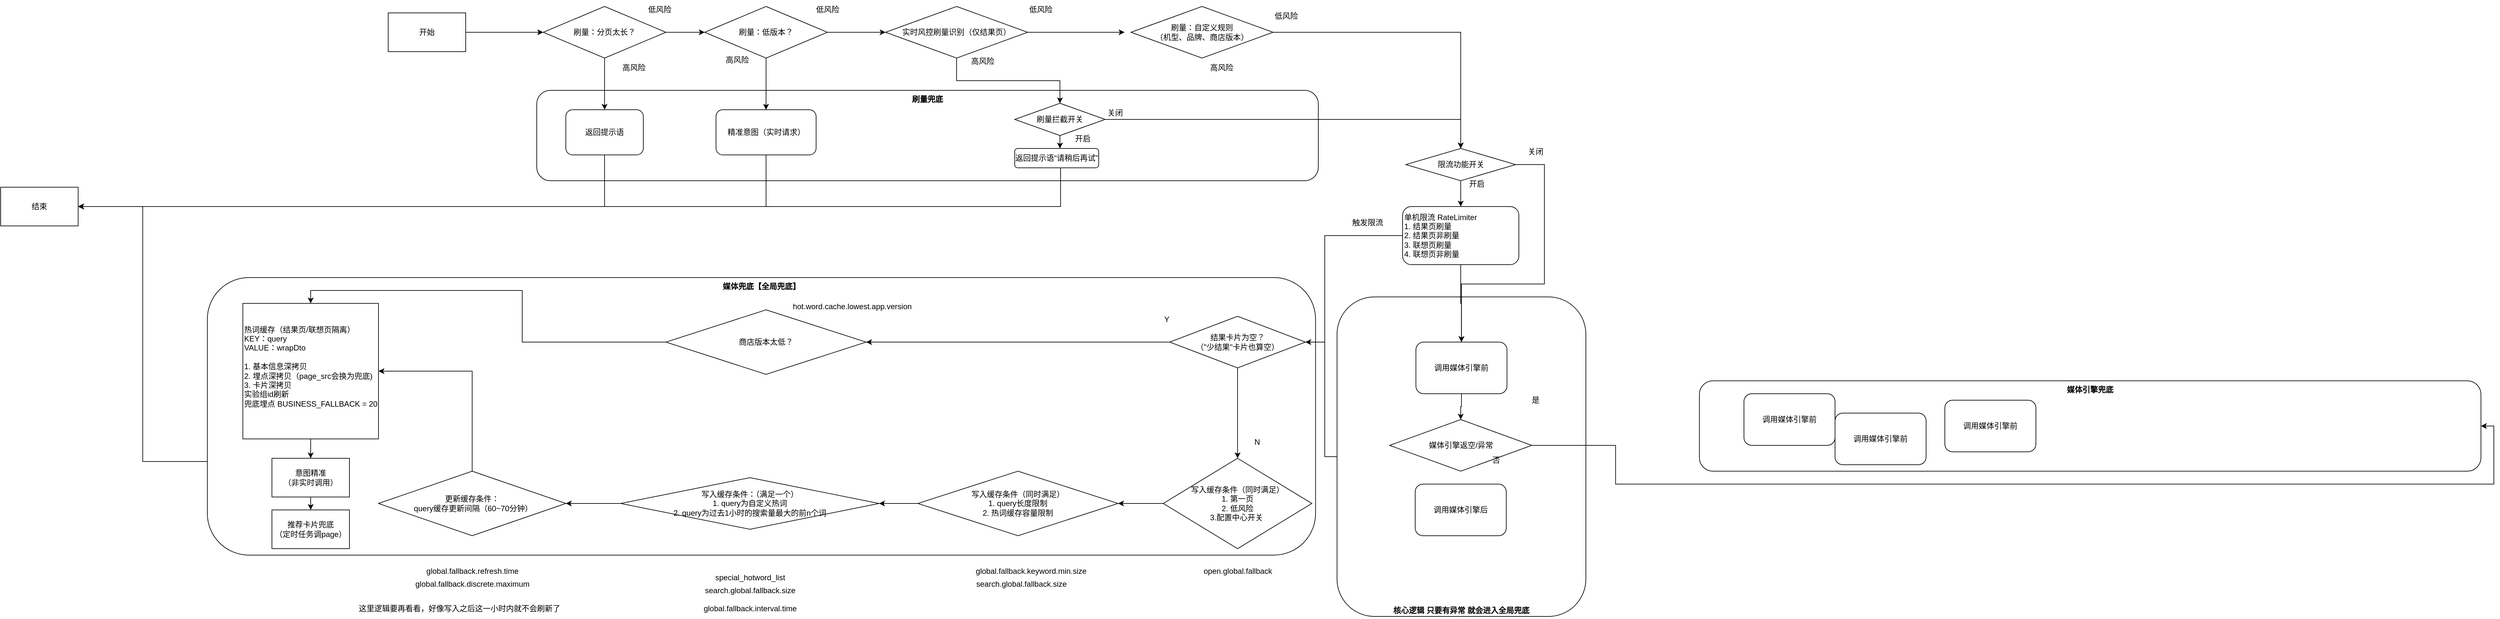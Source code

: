 <mxfile version="25.0.3">
  <diagram name="第 1 页" id="1Aa76YPSy4CPtxVOISLz">
    <mxGraphModel dx="2344" dy="1964" grid="1" gridSize="10" guides="1" tooltips="1" connect="1" arrows="1" fold="1" page="1" pageScale="1" pageWidth="827" pageHeight="1169" math="0" shadow="0">
      <root>
        <mxCell id="0" />
        <mxCell id="1" parent="0" />
        <mxCell id="K1Wzr4Rf5TzKCfg1iNbo-114" style="edgeStyle=orthogonalEdgeStyle;rounded=0;orthogonalLoop=1;jettySize=auto;html=1;entryX=1;entryY=0.5;entryDx=0;entryDy=0;" edge="1" parent="1" source="K1Wzr4Rf5TzKCfg1iNbo-113" target="K1Wzr4Rf5TzKCfg1iNbo-64">
          <mxGeometry relative="1" as="geometry">
            <Array as="points">
              <mxPoint x="1250" y="688" />
              <mxPoint x="1250" y="510" />
            </Array>
          </mxGeometry>
        </mxCell>
        <mxCell id="K1Wzr4Rf5TzKCfg1iNbo-113" value="&lt;b&gt;核心逻辑 只要有异常 就会进入全局兜底&lt;/b&gt;" style="rounded=1;whiteSpace=wrap;html=1;verticalAlign=bottom;" vertex="1" parent="1">
          <mxGeometry x="1269" y="440" width="385.25" height="495" as="geometry" />
        </mxCell>
        <mxCell id="kvgdyRZ8XNl1OnzRA7-r-6" value="&lt;b&gt;刷量兜底&lt;/b&gt;&lt;div&gt;&lt;br&gt;&lt;/div&gt;" style="rounded=1;whiteSpace=wrap;html=1;verticalAlign=top;" parent="1" vertex="1">
          <mxGeometry x="30" y="120" width="1210" height="140" as="geometry" />
        </mxCell>
        <mxCell id="kvgdyRZ8XNl1OnzRA7-r-18" value="" style="edgeStyle=orthogonalEdgeStyle;rounded=0;orthogonalLoop=1;jettySize=auto;html=1;" parent="1" source="kvgdyRZ8XNl1OnzRA7-r-12" edge="1">
          <mxGeometry relative="1" as="geometry">
            <mxPoint x="40" y="30" as="targetPoint" />
          </mxGeometry>
        </mxCell>
        <mxCell id="kvgdyRZ8XNl1OnzRA7-r-12" value="开始" style="rounded=0;whiteSpace=wrap;html=1;" parent="1" vertex="1">
          <mxGeometry x="-200" width="120" height="60" as="geometry" />
        </mxCell>
        <mxCell id="kvgdyRZ8XNl1OnzRA7-r-33" style="edgeStyle=orthogonalEdgeStyle;rounded=0;orthogonalLoop=1;jettySize=auto;html=1;entryX=0;entryY=0.5;entryDx=0;entryDy=0;" parent="1" source="kvgdyRZ8XNl1OnzRA7-r-25" target="kvgdyRZ8XNl1OnzRA7-r-31" edge="1">
          <mxGeometry relative="1" as="geometry" />
        </mxCell>
        <mxCell id="kvgdyRZ8XNl1OnzRA7-r-49" style="edgeStyle=orthogonalEdgeStyle;rounded=0;orthogonalLoop=1;jettySize=auto;html=1;entryX=0.5;entryY=0;entryDx=0;entryDy=0;" parent="1" source="kvgdyRZ8XNl1OnzRA7-r-25" target="kvgdyRZ8XNl1OnzRA7-r-45" edge="1">
          <mxGeometry relative="1" as="geometry" />
        </mxCell>
        <mxCell id="kvgdyRZ8XNl1OnzRA7-r-25" value="刷量：低版本？" style="rhombus;whiteSpace=wrap;html=1;" parent="1" vertex="1">
          <mxGeometry x="290" y="-10" width="190" height="80" as="geometry" />
        </mxCell>
        <mxCell id="kvgdyRZ8XNl1OnzRA7-r-28" value="高风险" style="text;html=1;align=center;verticalAlign=middle;resizable=0;points=[];autosize=1;strokeColor=none;fillColor=none;" parent="1" vertex="1">
          <mxGeometry x="310" y="58" width="60" height="30" as="geometry" />
        </mxCell>
        <mxCell id="kvgdyRZ8XNl1OnzRA7-r-39" style="edgeStyle=orthogonalEdgeStyle;rounded=0;orthogonalLoop=1;jettySize=auto;html=1;" parent="1" source="kvgdyRZ8XNl1OnzRA7-r-31" edge="1">
          <mxGeometry relative="1" as="geometry">
            <mxPoint x="940" y="30.0" as="targetPoint" />
          </mxGeometry>
        </mxCell>
        <mxCell id="K1Wzr4Rf5TzKCfg1iNbo-34" style="edgeStyle=orthogonalEdgeStyle;rounded=0;orthogonalLoop=1;jettySize=auto;html=1;entryX=0.5;entryY=0;entryDx=0;entryDy=0;" edge="1" parent="1" source="kvgdyRZ8XNl1OnzRA7-r-31" target="K1Wzr4Rf5TzKCfg1iNbo-33">
          <mxGeometry relative="1" as="geometry" />
        </mxCell>
        <mxCell id="kvgdyRZ8XNl1OnzRA7-r-31" value="实时风控刷量识别（仅结果页）" style="rhombus;whiteSpace=wrap;html=1;" parent="1" vertex="1">
          <mxGeometry x="570" y="-10" width="220" height="80" as="geometry" />
        </mxCell>
        <mxCell id="kvgdyRZ8XNl1OnzRA7-r-37" value="低风险" style="text;html=1;align=center;verticalAlign=middle;resizable=0;points=[];autosize=1;strokeColor=none;fillColor=none;" parent="1" vertex="1">
          <mxGeometry x="450" y="-20" width="60" height="30" as="geometry" />
        </mxCell>
        <mxCell id="kvgdyRZ8XNl1OnzRA7-r-38" value="高风险" style="text;html=1;align=center;verticalAlign=middle;resizable=0;points=[];autosize=1;strokeColor=none;fillColor=none;" parent="1" vertex="1">
          <mxGeometry x="1060" y="70" width="60" height="30" as="geometry" />
        </mxCell>
        <mxCell id="kvgdyRZ8XNl1OnzRA7-r-41" value="低风险" style="text;html=1;align=center;verticalAlign=middle;resizable=0;points=[];autosize=1;strokeColor=none;fillColor=none;" parent="1" vertex="1">
          <mxGeometry x="780" y="-20" width="60" height="30" as="geometry" />
        </mxCell>
        <mxCell id="K1Wzr4Rf5TzKCfg1iNbo-11" style="edgeStyle=orthogonalEdgeStyle;rounded=0;orthogonalLoop=1;jettySize=auto;html=1;entryX=1;entryY=0.5;entryDx=0;entryDy=0;" edge="1" parent="1" source="kvgdyRZ8XNl1OnzRA7-r-45" target="kvgdyRZ8XNl1OnzRA7-r-51">
          <mxGeometry relative="1" as="geometry">
            <Array as="points">
              <mxPoint x="385" y="300" />
            </Array>
          </mxGeometry>
        </mxCell>
        <mxCell id="kvgdyRZ8XNl1OnzRA7-r-45" value="精准意图（实时请求）" style="rounded=1;whiteSpace=wrap;html=1;" parent="1" vertex="1">
          <mxGeometry x="307.5" y="150" width="155" height="70" as="geometry" />
        </mxCell>
        <mxCell id="K1Wzr4Rf5TzKCfg1iNbo-32" style="edgeStyle=orthogonalEdgeStyle;rounded=0;orthogonalLoop=1;jettySize=auto;html=1;entryX=1;entryY=0.5;entryDx=0;entryDy=0;" edge="1" parent="1" source="kvgdyRZ8XNl1OnzRA7-r-46" target="kvgdyRZ8XNl1OnzRA7-r-51">
          <mxGeometry relative="1" as="geometry">
            <Array as="points">
              <mxPoint x="841" y="300" />
            </Array>
          </mxGeometry>
        </mxCell>
        <mxCell id="kvgdyRZ8XNl1OnzRA7-r-46" value="返回提示语“请稍后再试”" style="rounded=1;whiteSpace=wrap;html=1;" parent="1" vertex="1">
          <mxGeometry x="770" y="210" width="130" height="30" as="geometry" />
        </mxCell>
        <mxCell id="kvgdyRZ8XNl1OnzRA7-r-51" value="结束" style="rounded=0;whiteSpace=wrap;html=1;" parent="1" vertex="1">
          <mxGeometry x="-800" y="270" width="120" height="60" as="geometry" />
        </mxCell>
        <mxCell id="K1Wzr4Rf5TzKCfg1iNbo-1" value="刷量：自定义规则&lt;br&gt;（机型、品牌、商店版本）" style="rhombus;whiteSpace=wrap;html=1;" vertex="1" parent="1">
          <mxGeometry x="950" y="-10" width="220" height="80" as="geometry" />
        </mxCell>
        <mxCell id="K1Wzr4Rf5TzKCfg1iNbo-4" style="edgeStyle=orthogonalEdgeStyle;rounded=0;orthogonalLoop=1;jettySize=auto;html=1;entryX=0;entryY=0.5;entryDx=0;entryDy=0;" edge="1" parent="1" source="K1Wzr4Rf5TzKCfg1iNbo-3" target="kvgdyRZ8XNl1OnzRA7-r-25">
          <mxGeometry relative="1" as="geometry" />
        </mxCell>
        <mxCell id="K1Wzr4Rf5TzKCfg1iNbo-16" style="edgeStyle=orthogonalEdgeStyle;rounded=0;orthogonalLoop=1;jettySize=auto;html=1;entryX=0.5;entryY=0;entryDx=0;entryDy=0;" edge="1" parent="1" source="K1Wzr4Rf5TzKCfg1iNbo-3" target="K1Wzr4Rf5TzKCfg1iNbo-6">
          <mxGeometry relative="1" as="geometry" />
        </mxCell>
        <mxCell id="K1Wzr4Rf5TzKCfg1iNbo-3" value="刷量：分页太长？" style="rhombus;whiteSpace=wrap;html=1;" vertex="1" parent="1">
          <mxGeometry x="40" y="-10" width="190" height="80" as="geometry" />
        </mxCell>
        <mxCell id="K1Wzr4Rf5TzKCfg1iNbo-10" style="edgeStyle=orthogonalEdgeStyle;rounded=0;orthogonalLoop=1;jettySize=auto;html=1;entryX=1;entryY=0.5;entryDx=0;entryDy=0;" edge="1" parent="1" source="K1Wzr4Rf5TzKCfg1iNbo-6" target="kvgdyRZ8XNl1OnzRA7-r-51">
          <mxGeometry relative="1" as="geometry">
            <Array as="points">
              <mxPoint x="135" y="300" />
            </Array>
          </mxGeometry>
        </mxCell>
        <mxCell id="K1Wzr4Rf5TzKCfg1iNbo-6" value="返回提示语" style="rounded=1;whiteSpace=wrap;html=1;" vertex="1" parent="1">
          <mxGeometry x="75" y="150" width="120" height="70" as="geometry" />
        </mxCell>
        <mxCell id="K1Wzr4Rf5TzKCfg1iNbo-9" value="低风险" style="text;html=1;align=center;verticalAlign=middle;resizable=0;points=[];autosize=1;strokeColor=none;fillColor=none;" vertex="1" parent="1">
          <mxGeometry x="1160" y="-10" width="60" height="30" as="geometry" />
        </mxCell>
        <mxCell id="K1Wzr4Rf5TzKCfg1iNbo-14" value="低风险" style="text;html=1;align=center;verticalAlign=middle;resizable=0;points=[];autosize=1;strokeColor=none;fillColor=none;" vertex="1" parent="1">
          <mxGeometry x="190" y="-20" width="60" height="30" as="geometry" />
        </mxCell>
        <mxCell id="K1Wzr4Rf5TzKCfg1iNbo-17" value="高风险" style="text;html=1;align=center;verticalAlign=middle;resizable=0;points=[];autosize=1;strokeColor=none;fillColor=none;" vertex="1" parent="1">
          <mxGeometry x="150" y="70" width="60" height="30" as="geometry" />
        </mxCell>
        <mxCell id="K1Wzr4Rf5TzKCfg1iNbo-18" value="高风险" style="text;html=1;align=center;verticalAlign=middle;resizable=0;points=[];autosize=1;strokeColor=none;fillColor=none;" vertex="1" parent="1">
          <mxGeometry x="690" y="60" width="60" height="30" as="geometry" />
        </mxCell>
        <mxCell id="K1Wzr4Rf5TzKCfg1iNbo-59" style="edgeStyle=orthogonalEdgeStyle;rounded=0;orthogonalLoop=1;jettySize=auto;html=1;entryX=0.5;entryY=0;entryDx=0;entryDy=0;" edge="1" parent="1" source="K1Wzr4Rf5TzKCfg1iNbo-20" target="K1Wzr4Rf5TzKCfg1iNbo-21">
          <mxGeometry relative="1" as="geometry" />
        </mxCell>
        <mxCell id="K1Wzr4Rf5TzKCfg1iNbo-20" value="调用媒体引擎前" style="rounded=1;whiteSpace=wrap;html=1;" vertex="1" parent="1">
          <mxGeometry x="1391.12" y="510" width="141" height="80" as="geometry" />
        </mxCell>
        <mxCell id="K1Wzr4Rf5TzKCfg1iNbo-26" style="edgeStyle=orthogonalEdgeStyle;rounded=0;orthogonalLoop=1;jettySize=auto;html=1;entryX=1;entryY=0.5;entryDx=0;entryDy=0;" edge="1" parent="1" source="K1Wzr4Rf5TzKCfg1iNbo-21" target="K1Wzr4Rf5TzKCfg1iNbo-23">
          <mxGeometry relative="1" as="geometry" />
        </mxCell>
        <mxCell id="K1Wzr4Rf5TzKCfg1iNbo-21" value="媒体引擎返空/异常" style="rhombus;whiteSpace=wrap;html=1;" vertex="1" parent="1">
          <mxGeometry x="1350.5" y="630" width="220" height="80" as="geometry" />
        </mxCell>
        <mxCell id="K1Wzr4Rf5TzKCfg1iNbo-23" value="&lt;b&gt;媒体引擎兜底&lt;/b&gt;" style="rounded=1;whiteSpace=wrap;html=1;verticalAlign=top;" vertex="1" parent="1">
          <mxGeometry x="1830" y="570" width="1210" height="140" as="geometry" />
        </mxCell>
        <mxCell id="K1Wzr4Rf5TzKCfg1iNbo-40" style="edgeStyle=orthogonalEdgeStyle;rounded=0;orthogonalLoop=1;jettySize=auto;html=1;entryX=1;entryY=0.5;entryDx=0;entryDy=0;" edge="1" parent="1" source="K1Wzr4Rf5TzKCfg1iNbo-24" target="kvgdyRZ8XNl1OnzRA7-r-51">
          <mxGeometry relative="1" as="geometry">
            <Array as="points">
              <mxPoint x="-580" y="695" />
              <mxPoint x="-580" y="300" />
            </Array>
          </mxGeometry>
        </mxCell>
        <mxCell id="K1Wzr4Rf5TzKCfg1iNbo-24" value="&lt;b&gt;媒体兜底【全局兜底】&lt;/b&gt;" style="rounded=1;whiteSpace=wrap;html=1;verticalAlign=top;" vertex="1" parent="1">
          <mxGeometry x="-480" y="410" width="1715.75" height="430" as="geometry" />
        </mxCell>
        <mxCell id="K1Wzr4Rf5TzKCfg1iNbo-27" value="是" style="text;html=1;align=center;verticalAlign=middle;resizable=0;points=[];autosize=1;strokeColor=none;fillColor=none;" vertex="1" parent="1">
          <mxGeometry x="1555.5" y="585" width="40" height="30" as="geometry" />
        </mxCell>
        <mxCell id="K1Wzr4Rf5TzKCfg1iNbo-29" value="调用媒体引擎后" style="rounded=1;whiteSpace=wrap;html=1;" vertex="1" parent="1">
          <mxGeometry x="1390" y="730" width="141" height="80" as="geometry" />
        </mxCell>
        <mxCell id="K1Wzr4Rf5TzKCfg1iNbo-36" style="edgeStyle=orthogonalEdgeStyle;rounded=0;orthogonalLoop=1;jettySize=auto;html=1;entryX=0.5;entryY=0;entryDx=0;entryDy=0;" edge="1" parent="1" source="K1Wzr4Rf5TzKCfg1iNbo-50" target="K1Wzr4Rf5TzKCfg1iNbo-37">
          <mxGeometry relative="1" as="geometry">
            <mxPoint x="1380" y="70" as="targetPoint" />
            <Array as="points">
              <mxPoint x="1461" y="165" />
            </Array>
          </mxGeometry>
        </mxCell>
        <mxCell id="K1Wzr4Rf5TzKCfg1iNbo-33" value="刷量拦截开关" style="rhombus;whiteSpace=wrap;html=1;" vertex="1" parent="1">
          <mxGeometry x="770" y="140" width="140" height="50" as="geometry" />
        </mxCell>
        <mxCell id="K1Wzr4Rf5TzKCfg1iNbo-35" style="edgeStyle=orthogonalEdgeStyle;rounded=0;orthogonalLoop=1;jettySize=auto;html=1;entryX=0.536;entryY=0.013;entryDx=0;entryDy=0;entryPerimeter=0;" edge="1" parent="1" source="K1Wzr4Rf5TzKCfg1iNbo-33" target="kvgdyRZ8XNl1OnzRA7-r-46">
          <mxGeometry relative="1" as="geometry" />
        </mxCell>
        <mxCell id="K1Wzr4Rf5TzKCfg1iNbo-39" style="edgeStyle=orthogonalEdgeStyle;rounded=0;orthogonalLoop=1;jettySize=auto;html=1;entryX=0.5;entryY=0;entryDx=0;entryDy=0;" edge="1" parent="1" source="K1Wzr4Rf5TzKCfg1iNbo-37" target="K1Wzr4Rf5TzKCfg1iNbo-20">
          <mxGeometry relative="1" as="geometry" />
        </mxCell>
        <mxCell id="K1Wzr4Rf5TzKCfg1iNbo-61" style="edgeStyle=orthogonalEdgeStyle;rounded=0;orthogonalLoop=1;jettySize=auto;html=1;entryX=1;entryY=0.5;entryDx=0;entryDy=0;" edge="1" parent="1" source="K1Wzr4Rf5TzKCfg1iNbo-37" target="K1Wzr4Rf5TzKCfg1iNbo-64">
          <mxGeometry relative="1" as="geometry">
            <Array as="points">
              <mxPoint x="1250" y="345" />
              <mxPoint x="1250" y="510" />
            </Array>
          </mxGeometry>
        </mxCell>
        <mxCell id="K1Wzr4Rf5TzKCfg1iNbo-37" value="单机限流 RateLimiter&lt;br&gt;1. 结果页刷量&lt;br&gt;2. 结果页非刷量&lt;br&gt;3. 联想页刷量&lt;br&gt;4. 联想页非刷量" style="rounded=1;whiteSpace=wrap;html=1;align=left;" vertex="1" parent="1">
          <mxGeometry x="1370.5" y="300" width="180" height="90" as="geometry" />
        </mxCell>
        <mxCell id="K1Wzr4Rf5TzKCfg1iNbo-43" value="否" style="text;html=1;align=center;verticalAlign=middle;resizable=0;points=[];autosize=1;strokeColor=none;fillColor=none;" vertex="1" parent="1">
          <mxGeometry x="1494.75" y="678" width="40" height="30" as="geometry" />
        </mxCell>
        <mxCell id="K1Wzr4Rf5TzKCfg1iNbo-44" value="关闭" style="text;html=1;align=center;verticalAlign=middle;resizable=0;points=[];autosize=1;strokeColor=none;fillColor=none;" vertex="1" parent="1">
          <mxGeometry x="900" y="140" width="50" height="30" as="geometry" />
        </mxCell>
        <mxCell id="K1Wzr4Rf5TzKCfg1iNbo-45" value="开启" style="text;html=1;align=center;verticalAlign=middle;resizable=0;points=[];autosize=1;strokeColor=none;fillColor=none;" vertex="1" parent="1">
          <mxGeometry x="850" y="180" width="50" height="30" as="geometry" />
        </mxCell>
        <mxCell id="K1Wzr4Rf5TzKCfg1iNbo-46" value="调用媒体引擎前" style="rounded=1;whiteSpace=wrap;html=1;" vertex="1" parent="1">
          <mxGeometry x="2210" y="600" width="141" height="80" as="geometry" />
        </mxCell>
        <mxCell id="K1Wzr4Rf5TzKCfg1iNbo-47" value="调用媒体引擎前" style="rounded=1;whiteSpace=wrap;html=1;" vertex="1" parent="1">
          <mxGeometry x="1899" y="590" width="141" height="80" as="geometry" />
        </mxCell>
        <mxCell id="K1Wzr4Rf5TzKCfg1iNbo-48" value="调用媒体引擎前" style="rounded=1;whiteSpace=wrap;html=1;" vertex="1" parent="1">
          <mxGeometry x="2040" y="620" width="141" height="80" as="geometry" />
        </mxCell>
        <mxCell id="K1Wzr4Rf5TzKCfg1iNbo-51" value="" style="edgeStyle=orthogonalEdgeStyle;rounded=0;orthogonalLoop=1;jettySize=auto;html=1;" edge="1" parent="1" source="K1Wzr4Rf5TzKCfg1iNbo-1" target="K1Wzr4Rf5TzKCfg1iNbo-50">
          <mxGeometry relative="1" as="geometry">
            <mxPoint x="1460" y="240" as="targetPoint" />
            <mxPoint x="1170" y="30" as="sourcePoint" />
          </mxGeometry>
        </mxCell>
        <mxCell id="K1Wzr4Rf5TzKCfg1iNbo-52" value="" style="edgeStyle=orthogonalEdgeStyle;rounded=0;orthogonalLoop=1;jettySize=auto;html=1;entryX=0.5;entryY=0;entryDx=0;entryDy=0;" edge="1" parent="1" source="K1Wzr4Rf5TzKCfg1iNbo-33" target="K1Wzr4Rf5TzKCfg1iNbo-50">
          <mxGeometry relative="1" as="geometry">
            <mxPoint x="1461" y="300" as="targetPoint" />
            <mxPoint x="910" y="165" as="sourcePoint" />
            <Array as="points" />
          </mxGeometry>
        </mxCell>
        <mxCell id="K1Wzr4Rf5TzKCfg1iNbo-58" style="edgeStyle=orthogonalEdgeStyle;rounded=0;orthogonalLoop=1;jettySize=auto;html=1;entryX=0.5;entryY=0;entryDx=0;entryDy=0;" edge="1" parent="1" source="K1Wzr4Rf5TzKCfg1iNbo-50" target="K1Wzr4Rf5TzKCfg1iNbo-20">
          <mxGeometry relative="1" as="geometry">
            <Array as="points">
              <mxPoint x="1590" y="235" />
              <mxPoint x="1590" y="420" />
            </Array>
          </mxGeometry>
        </mxCell>
        <mxCell id="K1Wzr4Rf5TzKCfg1iNbo-50" value="限流功能开关" style="rhombus;whiteSpace=wrap;html=1;" vertex="1" parent="1">
          <mxGeometry x="1375.5" y="210" width="170" height="50" as="geometry" />
        </mxCell>
        <mxCell id="K1Wzr4Rf5TzKCfg1iNbo-54" value="关闭" style="text;html=1;align=center;verticalAlign=middle;resizable=0;points=[];autosize=1;strokeColor=none;fillColor=none;" vertex="1" parent="1">
          <mxGeometry x="1550.5" y="200" width="50" height="30" as="geometry" />
        </mxCell>
        <mxCell id="K1Wzr4Rf5TzKCfg1iNbo-57" value="开启" style="text;html=1;align=center;verticalAlign=middle;resizable=0;points=[];autosize=1;strokeColor=none;fillColor=none;" vertex="1" parent="1">
          <mxGeometry x="1460" y="250" width="50" height="30" as="geometry" />
        </mxCell>
        <mxCell id="K1Wzr4Rf5TzKCfg1iNbo-109" style="edgeStyle=orthogonalEdgeStyle;rounded=0;orthogonalLoop=1;jettySize=auto;html=1;entryX=0.5;entryY=0;entryDx=0;entryDy=0;" edge="1" parent="1" source="K1Wzr4Rf5TzKCfg1iNbo-64" target="K1Wzr4Rf5TzKCfg1iNbo-72">
          <mxGeometry relative="1" as="geometry" />
        </mxCell>
        <mxCell id="K1Wzr4Rf5TzKCfg1iNbo-110" style="edgeStyle=orthogonalEdgeStyle;rounded=0;orthogonalLoop=1;jettySize=auto;html=1;entryX=1;entryY=0.5;entryDx=0;entryDy=0;" edge="1" parent="1" source="K1Wzr4Rf5TzKCfg1iNbo-64" target="K1Wzr4Rf5TzKCfg1iNbo-103">
          <mxGeometry relative="1" as="geometry" />
        </mxCell>
        <mxCell id="K1Wzr4Rf5TzKCfg1iNbo-64" value="&lt;div&gt;结果卡片为空？&lt;br&gt;（&quot;少结果&quot;卡片也算空）&lt;/div&gt;" style="rhombus;whiteSpace=wrap;html=1;" vertex="1" parent="1">
          <mxGeometry x="1010" y="470" width="210" height="80" as="geometry" />
        </mxCell>
        <mxCell id="K1Wzr4Rf5TzKCfg1iNbo-84" style="edgeStyle=orthogonalEdgeStyle;rounded=0;orthogonalLoop=1;jettySize=auto;html=1;entryX=1;entryY=0.5;entryDx=0;entryDy=0;" edge="1" parent="1" source="K1Wzr4Rf5TzKCfg1iNbo-72" target="K1Wzr4Rf5TzKCfg1iNbo-82">
          <mxGeometry relative="1" as="geometry" />
        </mxCell>
        <mxCell id="K1Wzr4Rf5TzKCfg1iNbo-72" value="写入缓存条件（同时满足）&lt;br&gt;1. 第一页&lt;br&gt;2. 低风险&lt;br&gt;3.配置中心开关&amp;nbsp;" style="rhombus;whiteSpace=wrap;html=1;" vertex="1" parent="1">
          <mxGeometry x="1000" y="690" width="230" height="140" as="geometry" />
        </mxCell>
        <mxCell id="K1Wzr4Rf5TzKCfg1iNbo-79" value="open.global.fallback" style="text;html=1;align=center;verticalAlign=middle;resizable=0;points=[];autosize=1;strokeColor=none;fillColor=none;" vertex="1" parent="1">
          <mxGeometry x="1050" y="850" width="130" height="30" as="geometry" />
        </mxCell>
        <mxCell id="K1Wzr4Rf5TzKCfg1iNbo-80" value="global.fallback.keyword.min.size" style="text;html=1;align=center;verticalAlign=middle;resizable=0;points=[];autosize=1;strokeColor=none;fillColor=none;" vertex="1" parent="1">
          <mxGeometry x="700" y="850" width="190" height="30" as="geometry" />
        </mxCell>
        <mxCell id="K1Wzr4Rf5TzKCfg1iNbo-87" style="edgeStyle=orthogonalEdgeStyle;rounded=0;orthogonalLoop=1;jettySize=auto;html=1;entryX=1;entryY=0.5;entryDx=0;entryDy=0;" edge="1" parent="1" source="K1Wzr4Rf5TzKCfg1iNbo-82" target="K1Wzr4Rf5TzKCfg1iNbo-86">
          <mxGeometry relative="1" as="geometry" />
        </mxCell>
        <mxCell id="K1Wzr4Rf5TzKCfg1iNbo-82" value="写入缓存条件（同时满足）&lt;br&gt;1. query长度限制&lt;br&gt;2. 热词缓存容量限制" style="rhombus;whiteSpace=wrap;html=1;" vertex="1" parent="1">
          <mxGeometry x="620" y="710" width="310" height="100" as="geometry" />
        </mxCell>
        <mxCell id="K1Wzr4Rf5TzKCfg1iNbo-85" value="search.global.fallback.size" style="text;html=1;align=center;verticalAlign=middle;resizable=0;points=[];autosize=1;strokeColor=none;fillColor=none;" vertex="1" parent="1">
          <mxGeometry x="700" y="870" width="160" height="30" as="geometry" />
        </mxCell>
        <mxCell id="K1Wzr4Rf5TzKCfg1iNbo-95" value="" style="edgeStyle=orthogonalEdgeStyle;rounded=0;orthogonalLoop=1;jettySize=auto;html=1;" edge="1" parent="1" source="K1Wzr4Rf5TzKCfg1iNbo-86" target="K1Wzr4Rf5TzKCfg1iNbo-94">
          <mxGeometry relative="1" as="geometry" />
        </mxCell>
        <mxCell id="K1Wzr4Rf5TzKCfg1iNbo-86" value="写入缓存条件：（满足一个）&lt;br&gt;1. query为自定义热词&lt;br&gt;2. query为过去1小时的搜索量最大的前n个词" style="rhombus;whiteSpace=wrap;html=1;" vertex="1" parent="1">
          <mxGeometry x="160" y="720" width="400" height="80" as="geometry" />
        </mxCell>
        <mxCell id="K1Wzr4Rf5TzKCfg1iNbo-90" value="Y" style="text;html=1;align=center;verticalAlign=middle;resizable=0;points=[];autosize=1;strokeColor=none;fillColor=none;" vertex="1" parent="1">
          <mxGeometry x="990" y="460" width="30" height="30" as="geometry" />
        </mxCell>
        <mxCell id="K1Wzr4Rf5TzKCfg1iNbo-91" value="N" style="text;html=1;align=center;verticalAlign=middle;resizable=0;points=[];autosize=1;strokeColor=none;fillColor=none;" vertex="1" parent="1">
          <mxGeometry x="1130" y="650" width="30" height="30" as="geometry" />
        </mxCell>
        <mxCell id="K1Wzr4Rf5TzKCfg1iNbo-92" value="search.global.fallback.size" style="text;html=1;align=center;verticalAlign=middle;resizable=0;points=[];autosize=1;strokeColor=none;fillColor=none;" vertex="1" parent="1">
          <mxGeometry x="280" y="880" width="160" height="30" as="geometry" />
        </mxCell>
        <mxCell id="K1Wzr4Rf5TzKCfg1iNbo-93" value="special_hotword_list" style="text;html=1;align=center;verticalAlign=middle;resizable=0;points=[];autosize=1;strokeColor=none;fillColor=none;" vertex="1" parent="1">
          <mxGeometry x="295" y="860" width="130" height="30" as="geometry" />
        </mxCell>
        <mxCell id="K1Wzr4Rf5TzKCfg1iNbo-115" style="edgeStyle=orthogonalEdgeStyle;rounded=0;orthogonalLoop=1;jettySize=auto;html=1;entryX=1;entryY=0.5;entryDx=0;entryDy=0;" edge="1" parent="1" source="K1Wzr4Rf5TzKCfg1iNbo-94" target="K1Wzr4Rf5TzKCfg1iNbo-101">
          <mxGeometry relative="1" as="geometry" />
        </mxCell>
        <mxCell id="K1Wzr4Rf5TzKCfg1iNbo-94" value="更新缓存条件：&lt;br&gt;&amp;nbsp;query缓存更新间隔（60~70分钟）" style="rhombus;whiteSpace=wrap;html=1;" vertex="1" parent="1">
          <mxGeometry x="-215" y="710" width="290" height="100" as="geometry" />
        </mxCell>
        <mxCell id="K1Wzr4Rf5TzKCfg1iNbo-96" value="global.fallback.refresh.time" style="text;html=1;align=center;verticalAlign=middle;resizable=0;points=[];autosize=1;strokeColor=none;fillColor=none;" vertex="1" parent="1">
          <mxGeometry x="-155" y="850" width="170" height="30" as="geometry" />
        </mxCell>
        <mxCell id="K1Wzr4Rf5TzKCfg1iNbo-97" value="global.fallback.discrete.maximum" style="text;html=1;align=center;verticalAlign=middle;resizable=0;points=[];autosize=1;strokeColor=none;fillColor=none;" vertex="1" parent="1">
          <mxGeometry x="-170" y="870" width="200" height="30" as="geometry" />
        </mxCell>
        <mxCell id="K1Wzr4Rf5TzKCfg1iNbo-98" value="这里逻辑要再看看，好像写入之后这一小时内就不会刷新了" style="text;html=1;align=center;verticalAlign=middle;resizable=0;points=[];autosize=1;strokeColor=none;fillColor=none;" vertex="1" parent="1">
          <mxGeometry x="-260" y="908" width="340" height="30" as="geometry" />
        </mxCell>
        <mxCell id="K1Wzr4Rf5TzKCfg1iNbo-99" value="global.fallback.interval.time" style="text;html=1;align=center;verticalAlign=middle;resizable=0;points=[];autosize=1;strokeColor=none;fillColor=none;" vertex="1" parent="1">
          <mxGeometry x="275" y="908" width="170" height="30" as="geometry" />
        </mxCell>
        <mxCell id="K1Wzr4Rf5TzKCfg1iNbo-121" style="edgeStyle=orthogonalEdgeStyle;rounded=0;orthogonalLoop=1;jettySize=auto;html=1;entryX=0.5;entryY=0;entryDx=0;entryDy=0;" edge="1" parent="1" source="K1Wzr4Rf5TzKCfg1iNbo-101" target="K1Wzr4Rf5TzKCfg1iNbo-116">
          <mxGeometry relative="1" as="geometry" />
        </mxCell>
        <mxCell id="K1Wzr4Rf5TzKCfg1iNbo-101" value="热词缓存（结果页/联想页隔离）&lt;br&gt;KEY：query&lt;br&gt;VALUE：wrapDto&lt;br&gt;&lt;br&gt;1. 基本信息深拷贝&lt;br&gt;2. 埋点深拷贝（page_src会换为兜底)&lt;br&gt;3. 卡片深拷贝&lt;br&gt;实验组id刷新 &lt;br&gt;兜底埋点 BUSINESS_FALLBACK = 20&lt;br&gt;&lt;div&gt;&lt;br&gt;&lt;/div&gt;" style="whiteSpace=wrap;html=1;align=left;" vertex="1" parent="1">
          <mxGeometry x="-425" y="450" width="210" height="210" as="geometry" />
        </mxCell>
        <mxCell id="K1Wzr4Rf5TzKCfg1iNbo-123" style="edgeStyle=orthogonalEdgeStyle;rounded=0;orthogonalLoop=1;jettySize=auto;html=1;entryX=0.5;entryY=0;entryDx=0;entryDy=0;" edge="1" parent="1" source="K1Wzr4Rf5TzKCfg1iNbo-103" target="K1Wzr4Rf5TzKCfg1iNbo-101">
          <mxGeometry relative="1" as="geometry" />
        </mxCell>
        <mxCell id="K1Wzr4Rf5TzKCfg1iNbo-103" value="商店版本太低？" style="rhombus;whiteSpace=wrap;html=1;" vertex="1" parent="1">
          <mxGeometry x="230" y="460" width="310" height="100" as="geometry" />
        </mxCell>
        <mxCell id="K1Wzr4Rf5TzKCfg1iNbo-105" value="hot.word.cache.lowest.app.version" style="text;html=1;align=center;verticalAlign=middle;resizable=0;points=[];autosize=1;strokeColor=none;fillColor=none;" vertex="1" parent="1">
          <mxGeometry x="413" y="440" width="210" height="30" as="geometry" />
        </mxCell>
        <mxCell id="K1Wzr4Rf5TzKCfg1iNbo-120" style="edgeStyle=orthogonalEdgeStyle;rounded=0;orthogonalLoop=1;jettySize=auto;html=1;entryX=0.5;entryY=0;entryDx=0;entryDy=0;" edge="1" parent="1" source="K1Wzr4Rf5TzKCfg1iNbo-116" target="K1Wzr4Rf5TzKCfg1iNbo-117">
          <mxGeometry relative="1" as="geometry" />
        </mxCell>
        <mxCell id="K1Wzr4Rf5TzKCfg1iNbo-116" value="意图精准&lt;br&gt;（非实时调用）" style="whiteSpace=wrap;html=1;" vertex="1" parent="1">
          <mxGeometry x="-380" y="690" width="120" height="60" as="geometry" />
        </mxCell>
        <mxCell id="K1Wzr4Rf5TzKCfg1iNbo-117" value="推荐卡片兜底&lt;br&gt;（定时任务调page）" style="whiteSpace=wrap;html=1;" vertex="1" parent="1">
          <mxGeometry x="-380" y="770" width="120" height="60" as="geometry" />
        </mxCell>
        <mxCell id="K1Wzr4Rf5TzKCfg1iNbo-124" value="触发限流" style="text;html=1;align=center;verticalAlign=middle;resizable=0;points=[];autosize=1;strokeColor=none;fillColor=none;" vertex="1" parent="1">
          <mxGeometry x="1280.5" y="310" width="70" height="30" as="geometry" />
        </mxCell>
      </root>
    </mxGraphModel>
  </diagram>
</mxfile>
